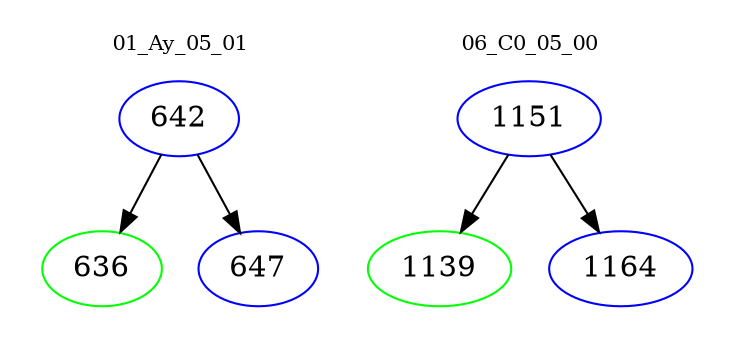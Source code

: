 digraph{
subgraph cluster_0 {
color = white
label = "01_Ay_05_01";
fontsize=10;
T0_642 [label="642", color="blue"]
T0_642 -> T0_636 [color="black"]
T0_636 [label="636", color="green"]
T0_642 -> T0_647 [color="black"]
T0_647 [label="647", color="blue"]
}
subgraph cluster_1 {
color = white
label = "06_C0_05_00";
fontsize=10;
T1_1151 [label="1151", color="blue"]
T1_1151 -> T1_1139 [color="black"]
T1_1139 [label="1139", color="green"]
T1_1151 -> T1_1164 [color="black"]
T1_1164 [label="1164", color="blue"]
}
}
